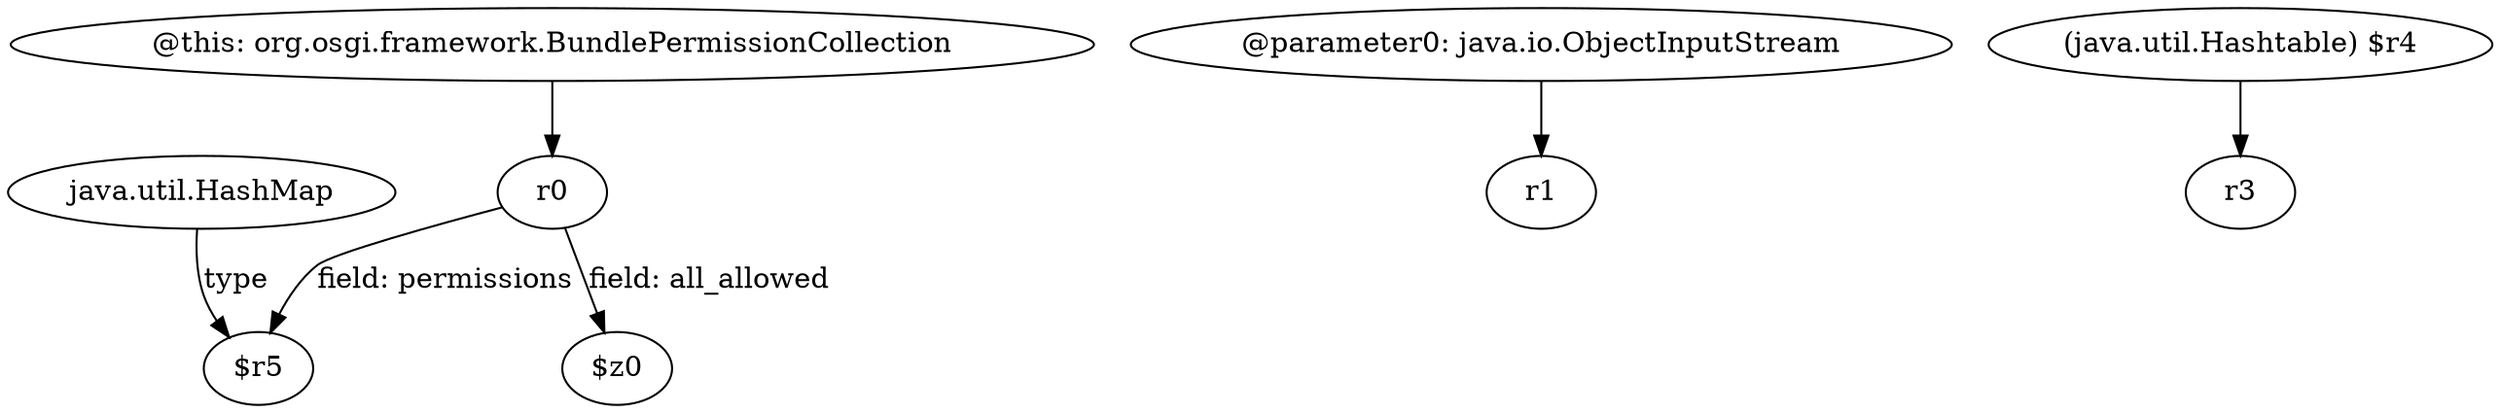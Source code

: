 digraph g {
0[label="r0"]
1[label="$z0"]
0->1[label="field: all_allowed"]
2[label="@parameter0: java.io.ObjectInputStream"]
3[label="r1"]
2->3[label=""]
4[label="@this: org.osgi.framework.BundlePermissionCollection"]
4->0[label=""]
5[label="$r5"]
0->5[label="field: permissions"]
6[label="java.util.HashMap"]
6->5[label="type"]
7[label="(java.util.Hashtable) $r4"]
8[label="r3"]
7->8[label=""]
}